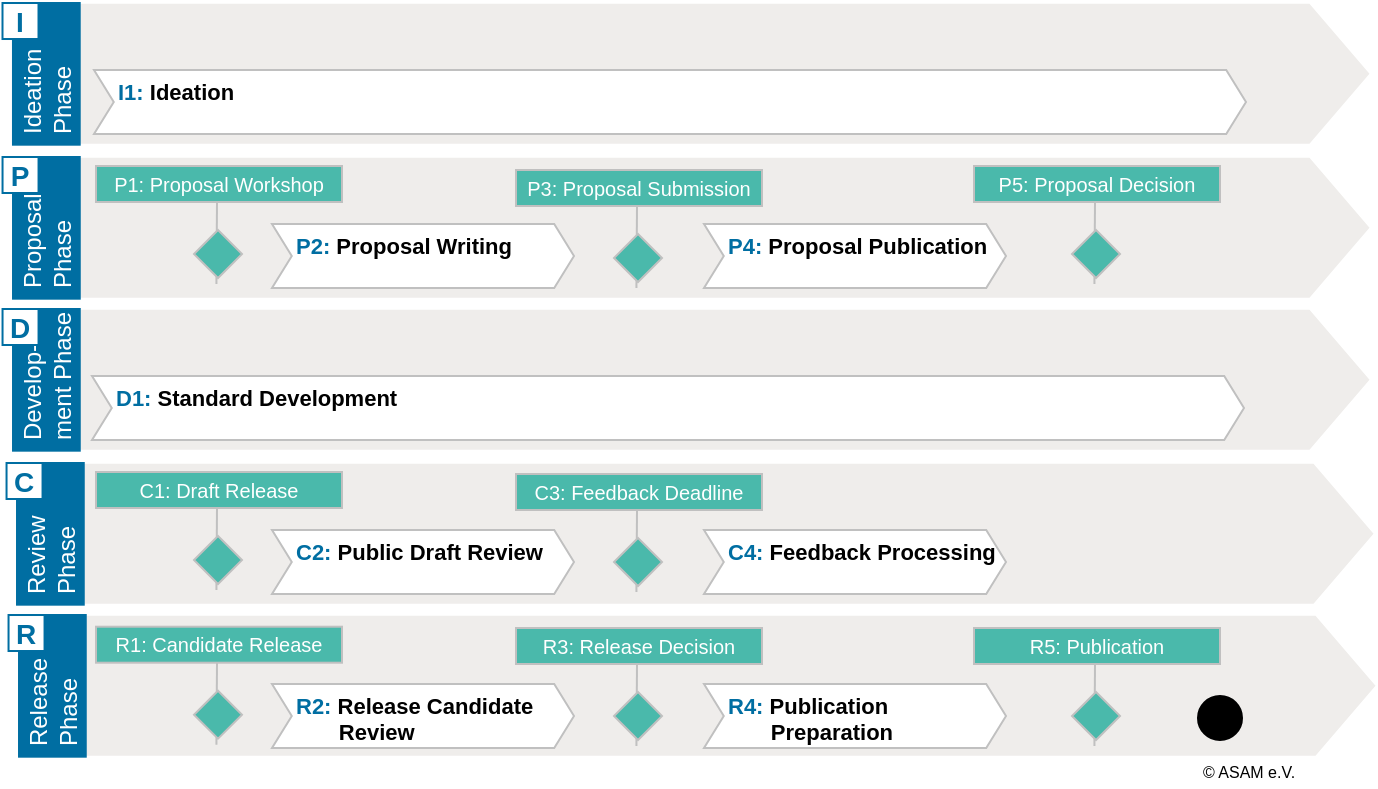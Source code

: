 <mxfile version="15.8.7" type="device"><diagram id="hhzGSzZzn1k2WIPOdvaa" name="Page-1"><mxGraphModel dx="918" dy="814" grid="0" gridSize="10" guides="1" tooltips="1" connect="1" arrows="1" fold="1" page="1" pageScale="1" pageWidth="827" pageHeight="1169" math="0" shadow="0"><root><mxCell id="0"/><mxCell id="1" parent="0"/><mxCell id="nJqkPVqUAFgW01jYi5I7-9" value="" style="group" vertex="1" connectable="0" parent="1"><mxGeometry x="20.985" y="386.005" width="678.745" height="71.84" as="geometry"/></mxCell><mxCell id="nJqkPVqUAFgW01jYi5I7-5" value="" style="shape=step;perimeter=stepPerimeter;whiteSpace=wrap;html=1;fixedSize=1;size=30;rotation=0;fillColor=#EFEDEB;strokeColor=none;fontColor=#333333;" vertex="1" parent="nJqkPVqUAFgW01jYi5I7-9"><mxGeometry x="4.095" y="0.835" width="674.65" height="70" as="geometry"/></mxCell><UserObject label="Ideation Phase" link="https://asam-ev.github.io/asam-project-guide/asamprojectguide/standardization/project-ideation.html" id="nJqkPVqUAFgW01jYi5I7-7"><mxCell style="rounded=0;whiteSpace=wrap;html=1;rotation=-90;strokeColor=none;fillColor=#006EA2;fontColor=#FFFFFF;align=left;spacingLeft=4;" vertex="1" parent="nJqkPVqUAFgW01jYi5I7-9"><mxGeometry x="-18.735" y="18.735" width="71.84" height="34.37" as="geometry"/></mxCell></UserObject><mxCell id="nJqkPVqUAFgW01jYi5I7-10" value="I" style="whiteSpace=wrap;html=1;aspect=fixed;fontColor=#006EA2;fillColor=#FFFFFF;strokeColor=#006EA2;fontStyle=1;verticalAlign=middle;fontSize=14;" vertex="1" parent="nJqkPVqUAFgW01jYi5I7-9"><mxGeometry x="-4.735" y="0.5" width="18" height="18" as="geometry"/></mxCell><mxCell id="nJqkPVqUAFgW01jYi5I7-66" value="&lt;font color=&quot;#006ea2&quot;&gt;I1:&lt;/font&gt; Ideation" style="shape=step;perimeter=stepPerimeter;whiteSpace=wrap;html=1;fixedSize=1;fontSize=11;size=9.889;strokeColor=#C0C0C0;align=left;verticalAlign=top;spacingLeft=12;fontFamily=Helvetica;fontStyle=1;spacing=0;" vertex="1" parent="nJqkPVqUAFgW01jYi5I7-9"><mxGeometry x="41.015" y="33.995" width="576" height="32" as="geometry"/></mxCell><mxCell id="nJqkPVqUAFgW01jYi5I7-49" value="" style="group" vertex="1" connectable="0" parent="1"><mxGeometry x="21.005" y="463" width="678.745" height="85.98" as="geometry"/></mxCell><mxCell id="nJqkPVqUAFgW01jYi5I7-50" value="" style="shape=step;perimeter=stepPerimeter;whiteSpace=wrap;html=1;fixedSize=1;size=30;rotation=0;fillColor=#EFEDEB;strokeColor=none;fontColor=#333333;" vertex="1" parent="nJqkPVqUAFgW01jYi5I7-49"><mxGeometry x="4.095" y="0.835" width="674.65" height="70" as="geometry"/></mxCell><UserObject label="Proposal Phase" link="https://asam-ev.github.io/asam-project-guide/asamprojectguide/standardization/proposal-phase.html" id="nJqkPVqUAFgW01jYi5I7-51"><mxCell style="rounded=0;whiteSpace=wrap;html=1;rotation=-90;strokeColor=none;fillColor=#006EA2;fontColor=#FFFFFF;align=left;spacingLeft=4;" vertex="1" parent="nJqkPVqUAFgW01jYi5I7-49"><mxGeometry x="-18.735" y="18.735" width="71.84" height="34.37" as="geometry"/></mxCell></UserObject><mxCell id="nJqkPVqUAFgW01jYi5I7-52" value="P" style="whiteSpace=wrap;html=1;aspect=fixed;fontColor=#006EA2;fillColor=#FFFFFF;strokeColor=#006EA2;fontStyle=1;verticalAlign=middle;fontSize=14;" vertex="1" parent="nJqkPVqUAFgW01jYi5I7-49"><mxGeometry x="-4.735" y="0.5" width="18" height="18" as="geometry"/></mxCell><mxCell id="nJqkPVqUAFgW01jYi5I7-69" value="&lt;font color=&quot;#006ea2&quot;&gt;P2:&lt;/font&gt; Proposal Writing" style="shape=step;perimeter=stepPerimeter;whiteSpace=wrap;html=1;fixedSize=1;fontSize=11;size=9.889;strokeColor=#C0C0C0;align=left;verticalAlign=top;spacingLeft=12;fontFamily=Helvetica;fontStyle=1;spacing=0;" vertex="1" parent="nJqkPVqUAFgW01jYi5I7-49"><mxGeometry x="129.995" y="34" width="151" height="32" as="geometry"/></mxCell><mxCell id="nJqkPVqUAFgW01jYi5I7-70" value="&lt;font color=&quot;#006ea2&quot;&gt;P4:&lt;/font&gt; Proposal Publication" style="shape=step;perimeter=stepPerimeter;whiteSpace=wrap;html=1;fixedSize=1;fontSize=11;size=9.889;strokeColor=#C0C0C0;align=left;verticalAlign=top;spacingLeft=12;fontFamily=Helvetica;fontStyle=1;spacing=0;" vertex="1" parent="nJqkPVqUAFgW01jYi5I7-49"><mxGeometry x="345.995" y="34" width="151" height="32" as="geometry"/></mxCell><UserObject label="" link="https://asam-ev.github.io/asam-project-guide/asamprojectguide/standardization/proposal-phase.html#_p1_proposal_workshop" id="nJqkPVqUAFgW01jYi5I7-77"><mxCell style="group" vertex="1" connectable="0" parent="nJqkPVqUAFgW01jYi5I7-49"><mxGeometry x="41.995" y="5" width="123" height="58.98" as="geometry"/></mxCell></UserObject><mxCell id="nJqkPVqUAFgW01jYi5I7-78" value="P1: Proposal Workshop" style="rounded=0;whiteSpace=wrap;html=1;fontFamily=Helvetica;fontSize=10;fontColor=#FFFFFF;strokeColor=#C0C0C0;fillColor=#4AB9AB;" vertex="1" parent="nJqkPVqUAFgW01jYi5I7-77"><mxGeometry width="123" height="18" as="geometry"/></mxCell><mxCell id="nJqkPVqUAFgW01jYi5I7-79" value="" style="endArrow=none;html=1;rounded=0;fontFamily=Helvetica;fontSize=11;fontColor=#006EA2;entryX=0.5;entryY=1;entryDx=0;entryDy=0;exitX=0.163;exitY=0.921;exitDx=0;exitDy=0;exitPerimeter=0;strokeColor=#C0C0C0;" edge="1" parent="nJqkPVqUAFgW01jYi5I7-77"><mxGeometry width="50" height="50" relative="1" as="geometry"><mxPoint x="60.216" y="58.98" as="sourcePoint"/><mxPoint x="60.5" y="18" as="targetPoint"/></mxGeometry></mxCell><mxCell id="nJqkPVqUAFgW01jYi5I7-80" value="" style="rhombus;whiteSpace=wrap;html=1;fontFamily=Helvetica;fontSize=11;fontColor=#006EA2;strokeColor=#C0C0C0;fillColor=#4AB9AB;" vertex="1" parent="nJqkPVqUAFgW01jYi5I7-49"><mxGeometry x="90.995" y="37" width="24" height="24" as="geometry"/></mxCell><mxCell id="nJqkPVqUAFgW01jYi5I7-98" value="" style="group" vertex="1" connectable="0" parent="nJqkPVqUAFgW01jYi5I7-49"><mxGeometry x="251.995" y="7" width="123" height="58.98" as="geometry"/></mxCell><mxCell id="nJqkPVqUAFgW01jYi5I7-99" value="P3: Proposal Submission" style="rounded=0;whiteSpace=wrap;html=1;fontFamily=Helvetica;fontSize=10;fontColor=#FFFFFF;strokeColor=#C0C0C0;fillColor=#4AB9AB;" vertex="1" parent="nJqkPVqUAFgW01jYi5I7-98"><mxGeometry width="123" height="18" as="geometry"/></mxCell><mxCell id="nJqkPVqUAFgW01jYi5I7-100" value="" style="endArrow=none;html=1;rounded=0;fontFamily=Helvetica;fontSize=11;fontColor=#006EA2;entryX=0.5;entryY=1;entryDx=0;entryDy=0;exitX=0.163;exitY=0.921;exitDx=0;exitDy=0;exitPerimeter=0;strokeColor=#C0C0C0;" edge="1" parent="nJqkPVqUAFgW01jYi5I7-98"><mxGeometry width="50" height="50" relative="1" as="geometry"><mxPoint x="60.216" y="58.98" as="sourcePoint"/><mxPoint x="60.5" y="18" as="targetPoint"/></mxGeometry></mxCell><mxCell id="nJqkPVqUAFgW01jYi5I7-101" value="" style="rhombus;whiteSpace=wrap;html=1;fontFamily=Helvetica;fontSize=11;fontColor=#006EA2;strokeColor=#C0C0C0;fillColor=#4AB9AB;" vertex="1" parent="nJqkPVqUAFgW01jYi5I7-49"><mxGeometry x="300.995" y="39" width="24" height="24" as="geometry"/></mxCell><mxCell id="nJqkPVqUAFgW01jYi5I7-102" value="" style="group" vertex="1" connectable="0" parent="nJqkPVqUAFgW01jYi5I7-49"><mxGeometry x="480.995" y="5" width="123" height="58.98" as="geometry"/></mxCell><mxCell id="nJqkPVqUAFgW01jYi5I7-103" value="P5: Proposal Decision" style="rounded=0;whiteSpace=wrap;html=1;fontFamily=Helvetica;fontSize=10;fontColor=#FFFFFF;strokeColor=#C0C0C0;fillColor=#4AB9AB;" vertex="1" parent="nJqkPVqUAFgW01jYi5I7-102"><mxGeometry width="123" height="18" as="geometry"/></mxCell><mxCell id="nJqkPVqUAFgW01jYi5I7-104" value="" style="endArrow=none;html=1;rounded=0;fontFamily=Helvetica;fontSize=11;fontColor=#006EA2;entryX=0.5;entryY=1;entryDx=0;entryDy=0;exitX=0.163;exitY=0.921;exitDx=0;exitDy=0;exitPerimeter=0;strokeColor=#C0C0C0;" edge="1" parent="nJqkPVqUAFgW01jYi5I7-102"><mxGeometry width="50" height="50" relative="1" as="geometry"><mxPoint x="60.216" y="58.98" as="sourcePoint"/><mxPoint x="60.5" y="18" as="targetPoint"/></mxGeometry></mxCell><mxCell id="nJqkPVqUAFgW01jYi5I7-105" value="" style="rhombus;whiteSpace=wrap;html=1;fontFamily=Helvetica;fontSize=11;fontColor=#006EA2;strokeColor=#C0C0C0;fillColor=#4AB9AB;" vertex="1" parent="nJqkPVqUAFgW01jYi5I7-49"><mxGeometry x="529.995" y="37" width="24" height="24" as="geometry"/></mxCell><mxCell id="nJqkPVqUAFgW01jYi5I7-53" value="" style="group" vertex="1" connectable="0" parent="1"><mxGeometry x="21.005" y="539" width="678.745" height="98.98" as="geometry"/></mxCell><mxCell id="nJqkPVqUAFgW01jYi5I7-54" value="" style="shape=step;perimeter=stepPerimeter;whiteSpace=wrap;html=1;fixedSize=1;size=30;rotation=0;fillColor=#EFEDEB;strokeColor=none;fontColor=#333333;" vertex="1" parent="nJqkPVqUAFgW01jYi5I7-53"><mxGeometry x="4.095" y="0.835" width="674.65" height="70" as="geometry"/></mxCell><UserObject label="Develop- ment Phase" link="https://asam-ev.github.io/asam-project-guide/asamprojectguide/standardization/development-phase.html" id="nJqkPVqUAFgW01jYi5I7-55"><mxCell style="rounded=0;whiteSpace=wrap;html=1;rotation=-90;strokeColor=none;fillColor=#006EA2;fontColor=#FFFFFF;align=left;spacingLeft=4;" vertex="1" parent="nJqkPVqUAFgW01jYi5I7-53"><mxGeometry x="-18.735" y="18.735" width="71.84" height="34.37" as="geometry"/></mxCell></UserObject><mxCell id="nJqkPVqUAFgW01jYi5I7-56" value="D" style="whiteSpace=wrap;html=1;aspect=fixed;fontColor=#006EA2;fillColor=#FFFFFF;strokeColor=#006EA2;fontStyle=1;verticalAlign=middle;fontSize=14;" vertex="1" parent="nJqkPVqUAFgW01jYi5I7-53"><mxGeometry x="-4.735" y="0.5" width="18" height="18" as="geometry"/></mxCell><mxCell id="nJqkPVqUAFgW01jYi5I7-65" value="&lt;font color=&quot;#006ea2&quot;&gt;D1:&lt;/font&gt; Standard Development" style="shape=step;perimeter=stepPerimeter;whiteSpace=wrap;html=1;fixedSize=1;fontSize=11;size=9.889;strokeColor=#C0C0C0;align=left;verticalAlign=top;spacingLeft=12;fontFamily=Helvetica;fontStyle=1;spacing=0;" vertex="1" parent="nJqkPVqUAFgW01jYi5I7-53"><mxGeometry x="39.995" y="34" width="576" height="32" as="geometry"/></mxCell><mxCell id="nJqkPVqUAFgW01jYi5I7-57" value="" style="group" vertex="1" connectable="0" parent="1"><mxGeometry x="23.005" y="616" width="678.745" height="71.84" as="geometry"/></mxCell><mxCell id="nJqkPVqUAFgW01jYi5I7-58" value="" style="shape=step;perimeter=stepPerimeter;whiteSpace=wrap;html=1;fixedSize=1;size=30;rotation=0;fillColor=#EFEDEB;strokeColor=none;fontColor=#333333;" vertex="1" parent="nJqkPVqUAFgW01jYi5I7-57"><mxGeometry x="4.095" y="0.835" width="674.65" height="70" as="geometry"/></mxCell><UserObject label="Review Phase" link="https://asam-ev.github.io/asam-project-guide/asamprojectguide/standardization/review-phase.html" id="nJqkPVqUAFgW01jYi5I7-59"><mxCell style="rounded=0;whiteSpace=wrap;html=1;rotation=-90;strokeColor=none;fillColor=#006EA2;fontColor=#FFFFFF;align=left;spacingLeft=4;" vertex="1" parent="nJqkPVqUAFgW01jYi5I7-57"><mxGeometry x="-18.735" y="18.735" width="71.84" height="34.37" as="geometry"/></mxCell></UserObject><mxCell id="nJqkPVqUAFgW01jYi5I7-60" value="C" style="whiteSpace=wrap;html=1;aspect=fixed;fontColor=#006EA2;fillColor=#FFFFFF;strokeColor=#006EA2;fontStyle=1;verticalAlign=middle;fontSize=14;" vertex="1" parent="nJqkPVqUAFgW01jYi5I7-57"><mxGeometry x="-4.735" y="0.5" width="18" height="18" as="geometry"/></mxCell><mxCell id="nJqkPVqUAFgW01jYi5I7-71" value="&lt;font color=&quot;#006ea2&quot;&gt;C2:&lt;/font&gt; Public Draft Review" style="shape=step;perimeter=stepPerimeter;whiteSpace=wrap;html=1;fixedSize=1;fontSize=11;size=9.889;strokeColor=#C0C0C0;align=left;verticalAlign=top;spacingLeft=12;fontFamily=Helvetica;fontStyle=1;spacing=0;" vertex="1" parent="nJqkPVqUAFgW01jYi5I7-57"><mxGeometry x="127.995" y="34" width="151" height="32" as="geometry"/></mxCell><mxCell id="nJqkPVqUAFgW01jYi5I7-72" value="&lt;font color=&quot;#006ea2&quot;&gt;C4:&lt;/font&gt; Feedback Processing" style="shape=step;perimeter=stepPerimeter;whiteSpace=wrap;html=1;fixedSize=1;fontSize=11;size=9.889;strokeColor=#C0C0C0;align=left;verticalAlign=top;spacingLeft=12;fontFamily=Helvetica;fontStyle=1;spacing=0;" vertex="1" parent="nJqkPVqUAFgW01jYi5I7-57"><mxGeometry x="343.995" y="34" width="151" height="32" as="geometry"/></mxCell><mxCell id="nJqkPVqUAFgW01jYi5I7-81" value="" style="group" vertex="1" connectable="0" parent="nJqkPVqUAFgW01jYi5I7-57"><mxGeometry x="39.995" y="5" width="123" height="58.98" as="geometry"/></mxCell><mxCell id="nJqkPVqUAFgW01jYi5I7-82" value="C1: Draft Release" style="rounded=0;whiteSpace=wrap;html=1;fontFamily=Helvetica;fontSize=10;fontColor=#FFFFFF;strokeColor=#C0C0C0;fillColor=#4AB9AB;" vertex="1" parent="nJqkPVqUAFgW01jYi5I7-81"><mxGeometry width="123" height="18" as="geometry"/></mxCell><mxCell id="nJqkPVqUAFgW01jYi5I7-83" value="" style="endArrow=none;html=1;rounded=0;fontFamily=Helvetica;fontSize=11;fontColor=#006EA2;entryX=0.5;entryY=1;entryDx=0;entryDy=0;exitX=0.163;exitY=0.921;exitDx=0;exitDy=0;exitPerimeter=0;strokeColor=#C0C0C0;" edge="1" parent="nJqkPVqUAFgW01jYi5I7-81"><mxGeometry width="50" height="50" relative="1" as="geometry"><mxPoint x="60.216" y="58.98" as="sourcePoint"/><mxPoint x="60.5" y="18" as="targetPoint"/></mxGeometry></mxCell><mxCell id="nJqkPVqUAFgW01jYi5I7-84" value="" style="rhombus;whiteSpace=wrap;html=1;fontFamily=Helvetica;fontSize=11;fontColor=#006EA2;strokeColor=#C0C0C0;fillColor=#4AB9AB;" vertex="1" parent="nJqkPVqUAFgW01jYi5I7-57"><mxGeometry x="88.995" y="37" width="24" height="24" as="geometry"/></mxCell><mxCell id="nJqkPVqUAFgW01jYi5I7-93" value="" style="group" vertex="1" connectable="0" parent="nJqkPVqUAFgW01jYi5I7-57"><mxGeometry x="249.995" y="6" width="123" height="58.98" as="geometry"/></mxCell><mxCell id="nJqkPVqUAFgW01jYi5I7-89" value="" style="group" vertex="1" connectable="0" parent="nJqkPVqUAFgW01jYi5I7-93"><mxGeometry width="123" height="58.98" as="geometry"/></mxCell><mxCell id="nJqkPVqUAFgW01jYi5I7-90" value="C3: Feedback Deadline" style="rounded=0;whiteSpace=wrap;html=1;fontFamily=Helvetica;fontSize=10;fontColor=#FFFFFF;strokeColor=#C0C0C0;fillColor=#4AB9AB;" vertex="1" parent="nJqkPVqUAFgW01jYi5I7-89"><mxGeometry width="123" height="18" as="geometry"/></mxCell><mxCell id="nJqkPVqUAFgW01jYi5I7-91" value="" style="endArrow=none;html=1;rounded=0;fontFamily=Helvetica;fontSize=11;fontColor=#006EA2;entryX=0.5;entryY=1;entryDx=0;entryDy=0;exitX=0.163;exitY=0.921;exitDx=0;exitDy=0;exitPerimeter=0;strokeColor=#C0C0C0;" edge="1" parent="nJqkPVqUAFgW01jYi5I7-89"><mxGeometry width="50" height="50" relative="1" as="geometry"><mxPoint x="60.216" y="58.98" as="sourcePoint"/><mxPoint x="60.5" y="18" as="targetPoint"/></mxGeometry></mxCell><mxCell id="nJqkPVqUAFgW01jYi5I7-92" value="" style="rhombus;whiteSpace=wrap;html=1;fontFamily=Helvetica;fontSize=11;fontColor=#006EA2;strokeColor=#C0C0C0;fillColor=#4AB9AB;" vertex="1" parent="nJqkPVqUAFgW01jYi5I7-93"><mxGeometry x="49" y="32" width="24" height="24" as="geometry"/></mxCell><mxCell id="nJqkPVqUAFgW01jYi5I7-61" value="" style="group" vertex="1" connectable="0" parent="1"><mxGeometry x="24.005" y="692.005" width="678.745" height="71.84" as="geometry"/></mxCell><mxCell id="nJqkPVqUAFgW01jYi5I7-62" value="" style="shape=step;perimeter=stepPerimeter;whiteSpace=wrap;html=1;fixedSize=1;size=30;rotation=0;fillColor=#EFEDEB;strokeColor=none;fontColor=#333333;" vertex="1" parent="nJqkPVqUAFgW01jYi5I7-61"><mxGeometry x="4.095" y="0.835" width="674.65" height="70" as="geometry"/></mxCell><UserObject label="Release Phase" link="https://asam-ev.github.io/asam-project-guide/asamprojectguide/standardization/release-phase.html" id="nJqkPVqUAFgW01jYi5I7-63"><mxCell style="rounded=0;whiteSpace=wrap;html=1;rotation=-90;strokeColor=none;fillColor=#006EA2;fontColor=#FFFFFF;align=left;spacingLeft=4;" vertex="1" parent="nJqkPVqUAFgW01jYi5I7-61"><mxGeometry x="-18.735" y="18.735" width="71.84" height="34.37" as="geometry"/></mxCell></UserObject><mxCell id="nJqkPVqUAFgW01jYi5I7-64" value="R" style="whiteSpace=wrap;html=1;aspect=fixed;fontColor=#006EA2;fillColor=#FFFFFF;strokeColor=#006EA2;fontStyle=1;verticalAlign=middle;fontSize=14;" vertex="1" parent="nJqkPVqUAFgW01jYi5I7-61"><mxGeometry x="-4.735" y="0.5" width="18" height="18" as="geometry"/></mxCell><mxCell id="nJqkPVqUAFgW01jYi5I7-68" value="&lt;font color=&quot;#006ea2&quot;&gt;R4:&lt;/font&gt; Publication&amp;nbsp; &amp;nbsp; &amp;nbsp; &amp;nbsp; &amp;nbsp; &amp;nbsp; &amp;nbsp; &amp;nbsp; &amp;nbsp; &amp;nbsp; &amp;nbsp; &amp;nbsp; &amp;nbsp; &amp;nbsp;Preparation" style="shape=step;perimeter=stepPerimeter;whiteSpace=wrap;html=1;fixedSize=1;fontSize=11;size=9.889;strokeColor=#C0C0C0;align=left;verticalAlign=top;spacingLeft=12;fontFamily=Helvetica;fontStyle=1;spacing=0;" vertex="1" parent="nJqkPVqUAFgW01jYi5I7-61"><mxGeometry x="342.995" y="34.995" width="151" height="32" as="geometry"/></mxCell><mxCell id="nJqkPVqUAFgW01jYi5I7-67" value="&lt;font color=&quot;#006ea2&quot;&gt;R2:&lt;/font&gt; Release Candidate&amp;nbsp; &amp;nbsp; &amp;nbsp; &amp;nbsp; &amp;nbsp; &amp;nbsp; &amp;nbsp; &amp;nbsp;Review" style="shape=step;perimeter=stepPerimeter;whiteSpace=wrap;html=1;fixedSize=1;fontSize=11;size=9.889;strokeColor=#C0C0C0;align=left;verticalAlign=top;spacingLeft=12;fontFamily=Helvetica;fontStyle=1;spacing=0;" vertex="1" parent="nJqkPVqUAFgW01jYi5I7-61"><mxGeometry x="126.995" y="34.995" width="151" height="32" as="geometry"/></mxCell><mxCell id="nJqkPVqUAFgW01jYi5I7-85" value="" style="group" vertex="1" connectable="0" parent="nJqkPVqUAFgW01jYi5I7-61"><mxGeometry x="38.995" y="6.345" width="123" height="58.98" as="geometry"/></mxCell><mxCell id="nJqkPVqUAFgW01jYi5I7-86" value="R1: Candidate Release" style="rounded=0;whiteSpace=wrap;html=1;fontFamily=Helvetica;fontSize=10;fontColor=#FFFFFF;strokeColor=#C0C0C0;fillColor=#4AB9AB;" vertex="1" parent="nJqkPVqUAFgW01jYi5I7-85"><mxGeometry width="123" height="18" as="geometry"/></mxCell><mxCell id="nJqkPVqUAFgW01jYi5I7-87" value="" style="endArrow=none;html=1;rounded=0;fontFamily=Helvetica;fontSize=11;fontColor=#006EA2;entryX=0.5;entryY=1;entryDx=0;entryDy=0;exitX=0.163;exitY=0.921;exitDx=0;exitDy=0;exitPerimeter=0;strokeColor=#C0C0C0;" edge="1" parent="nJqkPVqUAFgW01jYi5I7-85"><mxGeometry width="50" height="50" relative="1" as="geometry"><mxPoint x="60.216" y="58.98" as="sourcePoint"/><mxPoint x="60.5" y="18" as="targetPoint"/></mxGeometry></mxCell><mxCell id="nJqkPVqUAFgW01jYi5I7-88" value="" style="rhombus;whiteSpace=wrap;html=1;fontFamily=Helvetica;fontSize=11;fontColor=#006EA2;strokeColor=#C0C0C0;fillColor=#4AB9AB;" vertex="1" parent="nJqkPVqUAFgW01jYi5I7-61"><mxGeometry x="87.995" y="38.345" width="24" height="24" as="geometry"/></mxCell><mxCell id="nJqkPVqUAFgW01jYi5I7-94" value="" style="group" vertex="1" connectable="0" parent="nJqkPVqUAFgW01jYi5I7-61"><mxGeometry x="248.995" y="6.995" width="123" height="58.98" as="geometry"/></mxCell><mxCell id="nJqkPVqUAFgW01jYi5I7-95" value="R3: Release Decision" style="rounded=0;whiteSpace=wrap;html=1;fontFamily=Helvetica;fontSize=10;fontColor=#FFFFFF;strokeColor=#C0C0C0;fillColor=#4AB9AB;" vertex="1" parent="nJqkPVqUAFgW01jYi5I7-94"><mxGeometry width="123" height="18" as="geometry"/></mxCell><mxCell id="nJqkPVqUAFgW01jYi5I7-96" value="" style="endArrow=none;html=1;rounded=0;fontFamily=Helvetica;fontSize=11;fontColor=#006EA2;entryX=0.5;entryY=1;entryDx=0;entryDy=0;exitX=0.163;exitY=0.921;exitDx=0;exitDy=0;exitPerimeter=0;strokeColor=#C0C0C0;" edge="1" parent="nJqkPVqUAFgW01jYi5I7-94"><mxGeometry width="50" height="50" relative="1" as="geometry"><mxPoint x="60.216" y="58.98" as="sourcePoint"/><mxPoint x="60.5" y="18" as="targetPoint"/></mxGeometry></mxCell><mxCell id="nJqkPVqUAFgW01jYi5I7-97" value="" style="rhombus;whiteSpace=wrap;html=1;fontFamily=Helvetica;fontSize=11;fontColor=#006EA2;strokeColor=#C0C0C0;fillColor=#4AB9AB;" vertex="1" parent="nJqkPVqUAFgW01jYi5I7-61"><mxGeometry x="297.995" y="38.995" width="24" height="24" as="geometry"/></mxCell><mxCell id="nJqkPVqUAFgW01jYi5I7-106" value="" style="group" vertex="1" connectable="0" parent="nJqkPVqUAFgW01jYi5I7-61"><mxGeometry x="477.995" y="6.995" width="123" height="58.98" as="geometry"/></mxCell><mxCell id="nJqkPVqUAFgW01jYi5I7-107" value="R5: Publication" style="rounded=0;whiteSpace=wrap;html=1;fontFamily=Helvetica;fontSize=10;fontColor=#FFFFFF;strokeColor=#C0C0C0;fillColor=#4AB9AB;" vertex="1" parent="nJqkPVqUAFgW01jYi5I7-106"><mxGeometry width="123" height="18" as="geometry"/></mxCell><mxCell id="nJqkPVqUAFgW01jYi5I7-108" value="" style="endArrow=none;html=1;rounded=0;fontFamily=Helvetica;fontSize=11;fontColor=#006EA2;entryX=0.5;entryY=1;entryDx=0;entryDy=0;exitX=0.163;exitY=0.921;exitDx=0;exitDy=0;exitPerimeter=0;strokeColor=#C0C0C0;" edge="1" parent="nJqkPVqUAFgW01jYi5I7-106"><mxGeometry width="50" height="50" relative="1" as="geometry"><mxPoint x="60.216" y="58.98" as="sourcePoint"/><mxPoint x="60.5" y="18" as="targetPoint"/></mxGeometry></mxCell><mxCell id="nJqkPVqUAFgW01jYi5I7-109" value="" style="rhombus;whiteSpace=wrap;html=1;fontFamily=Helvetica;fontSize=11;fontColor=#006EA2;strokeColor=#C0C0C0;fillColor=#4AB9AB;" vertex="1" parent="nJqkPVqUAFgW01jYi5I7-61"><mxGeometry x="526.995" y="38.995" width="24" height="24" as="geometry"/></mxCell><mxCell id="nJqkPVqUAFgW01jYi5I7-110" value="" style="ellipse;whiteSpace=wrap;html=1;aspect=fixed;fontFamily=Helvetica;fontSize=10;fontColor=#FFFFFF;strokeColor=#000000;fillColor=#000000;" vertex="1" parent="nJqkPVqUAFgW01jYi5I7-61"><mxGeometry x="589.995" y="40.995" width="22" height="22" as="geometry"/></mxCell><mxCell id="nJqkPVqUAFgW01jYi5I7-111" value="&lt;span id=&quot;docs-internal-guid-5b5c0e11-7fff-a759-6352-50908160b5f9&quot; style=&quot;font-size: 8px;&quot;&gt;&lt;span style=&quot;font-family: arial; background-color: transparent; vertical-align: baseline; font-size: 8px;&quot;&gt;&lt;font style=&quot;font-size: 8px;&quot;&gt;© ASAM e.V.&lt;/font&gt;&lt;/span&gt;&lt;/span&gt;" style="text;html=1;align=center;verticalAlign=middle;resizable=0;points=[];autosize=1;strokeColor=none;fillColor=none;fontSize=8;fontFamily=Helvetica;fontColor=#000000;" vertex="1" parent="1"><mxGeometry x="611" y="764" width="56" height="14" as="geometry"/></mxCell></root></mxGraphModel></diagram></mxfile>